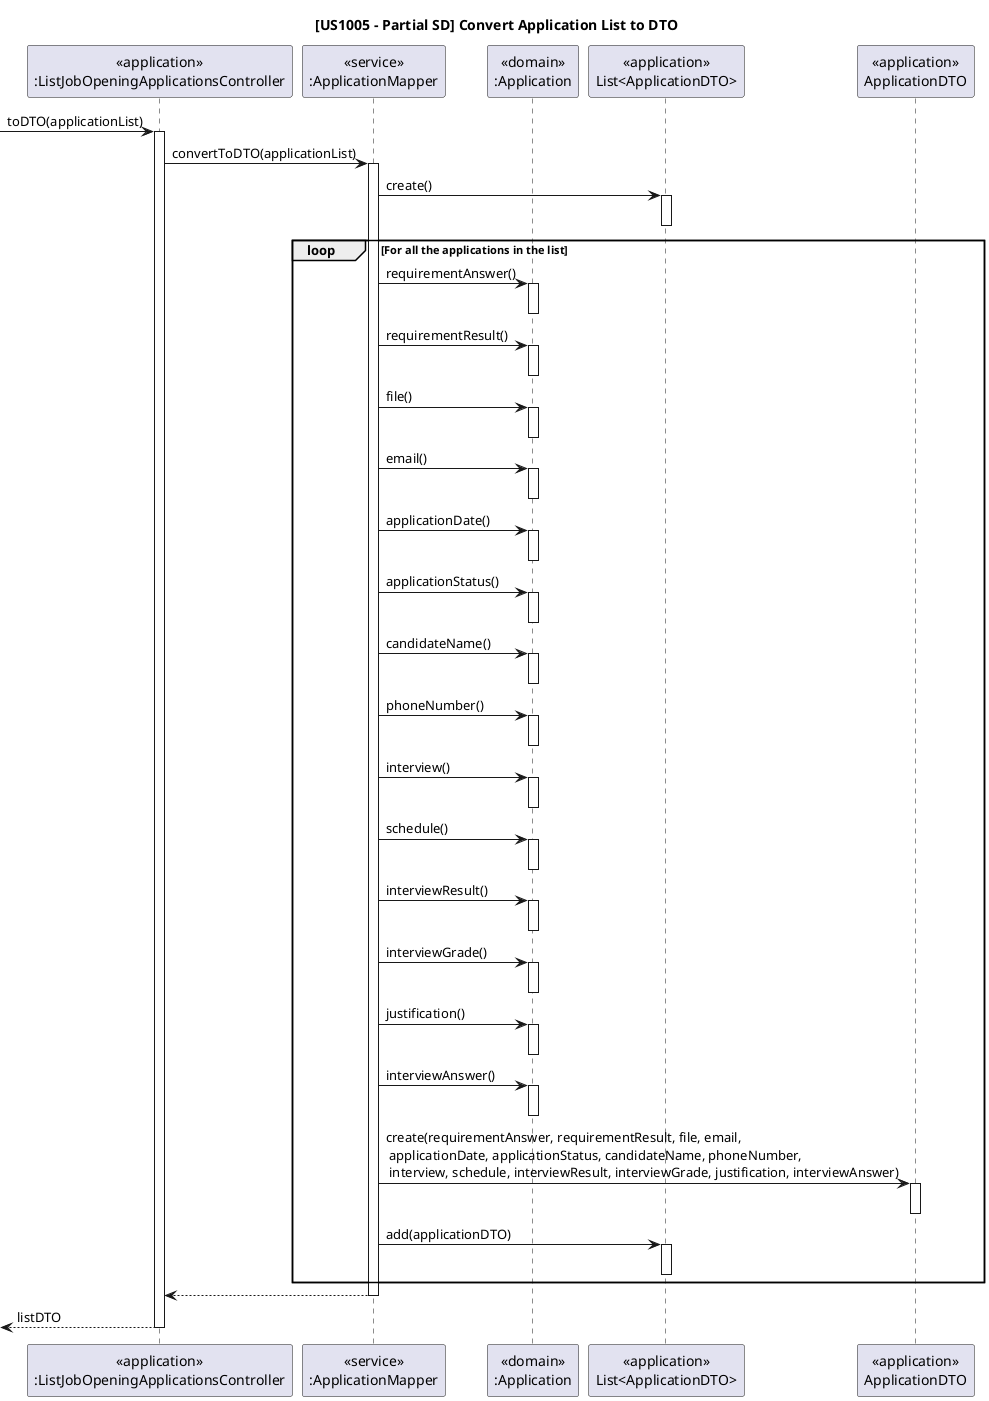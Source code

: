 @startuml US1005_partial_convert_job_opening_list_to_DTO
'https://plantuml.com/sequence-diagram

title [US1005 - Partial SD] Convert Application List to DTO

participant "<<application>>\n:ListJobOpeningApplicationsController" as CTRL
participant "<<service>>\n:ApplicationMapper" as AppMapper
participant "<<domain>>\n:Application" as App
participant "<<application>>\nList<ApplicationDTO>" as DTOList
participant "<<application>>\nApplicationDTO" as DTO


-> CTRL : toDTO(applicationList)

activate CTRL

    CTRL -> AppMapper : convertToDTO(applicationList)
    activate AppMapper

        AppMapper -> DTOList : create()
        activate DTOList
        deactivate DTOList

        loop For all the applications in the list

            AppMapper -> App : requirementAnswer()
            activate App
            deactivate App

            AppMapper -> App : requirementResult()
            activate App
            deactivate App

            AppMapper -> App : file()
            activate App
            deactivate App

            AppMapper -> App : email()
            activate App
            deactivate App

            AppMapper -> App : applicationDate()
            activate App
            deactivate App

            AppMapper -> App : applicationStatus()
            activate App
            deactivate App

            AppMapper -> App : candidateName()
            activate App
            deactivate App

            AppMapper -> App : phoneNumber()
            activate App
            deactivate App

            AppMapper -> App : interview()
            activate App
            deactivate App

            AppMapper -> App : schedule()
            activate App
            deactivate App

            AppMapper -> App : interviewResult()
            activate App
            deactivate App

            AppMapper -> App : interviewGrade()
            activate App
            deactivate App

            AppMapper -> App : justification()
            activate App
            deactivate App

            AppMapper -> App : interviewAnswer()
            activate App
            deactivate App

            AppMapper -> DTO : create(requirementAnswer, requirementResult, file, email,\n applicationDate, applicationStatus, candidateName, phoneNumber,\n interview, schedule, interviewResult, interviewGrade, justification, interviewAnswer)
            activate DTO
            deactivate DTO

            AppMapper -> DTOList : add(applicationDTO)
            activate DTOList
            deactivate DTOList

        end loop

        AppMapper --> CTRL

    deactivate AppMapper

<-- CTRL : listDTO

deactivate CTRL

@enduml